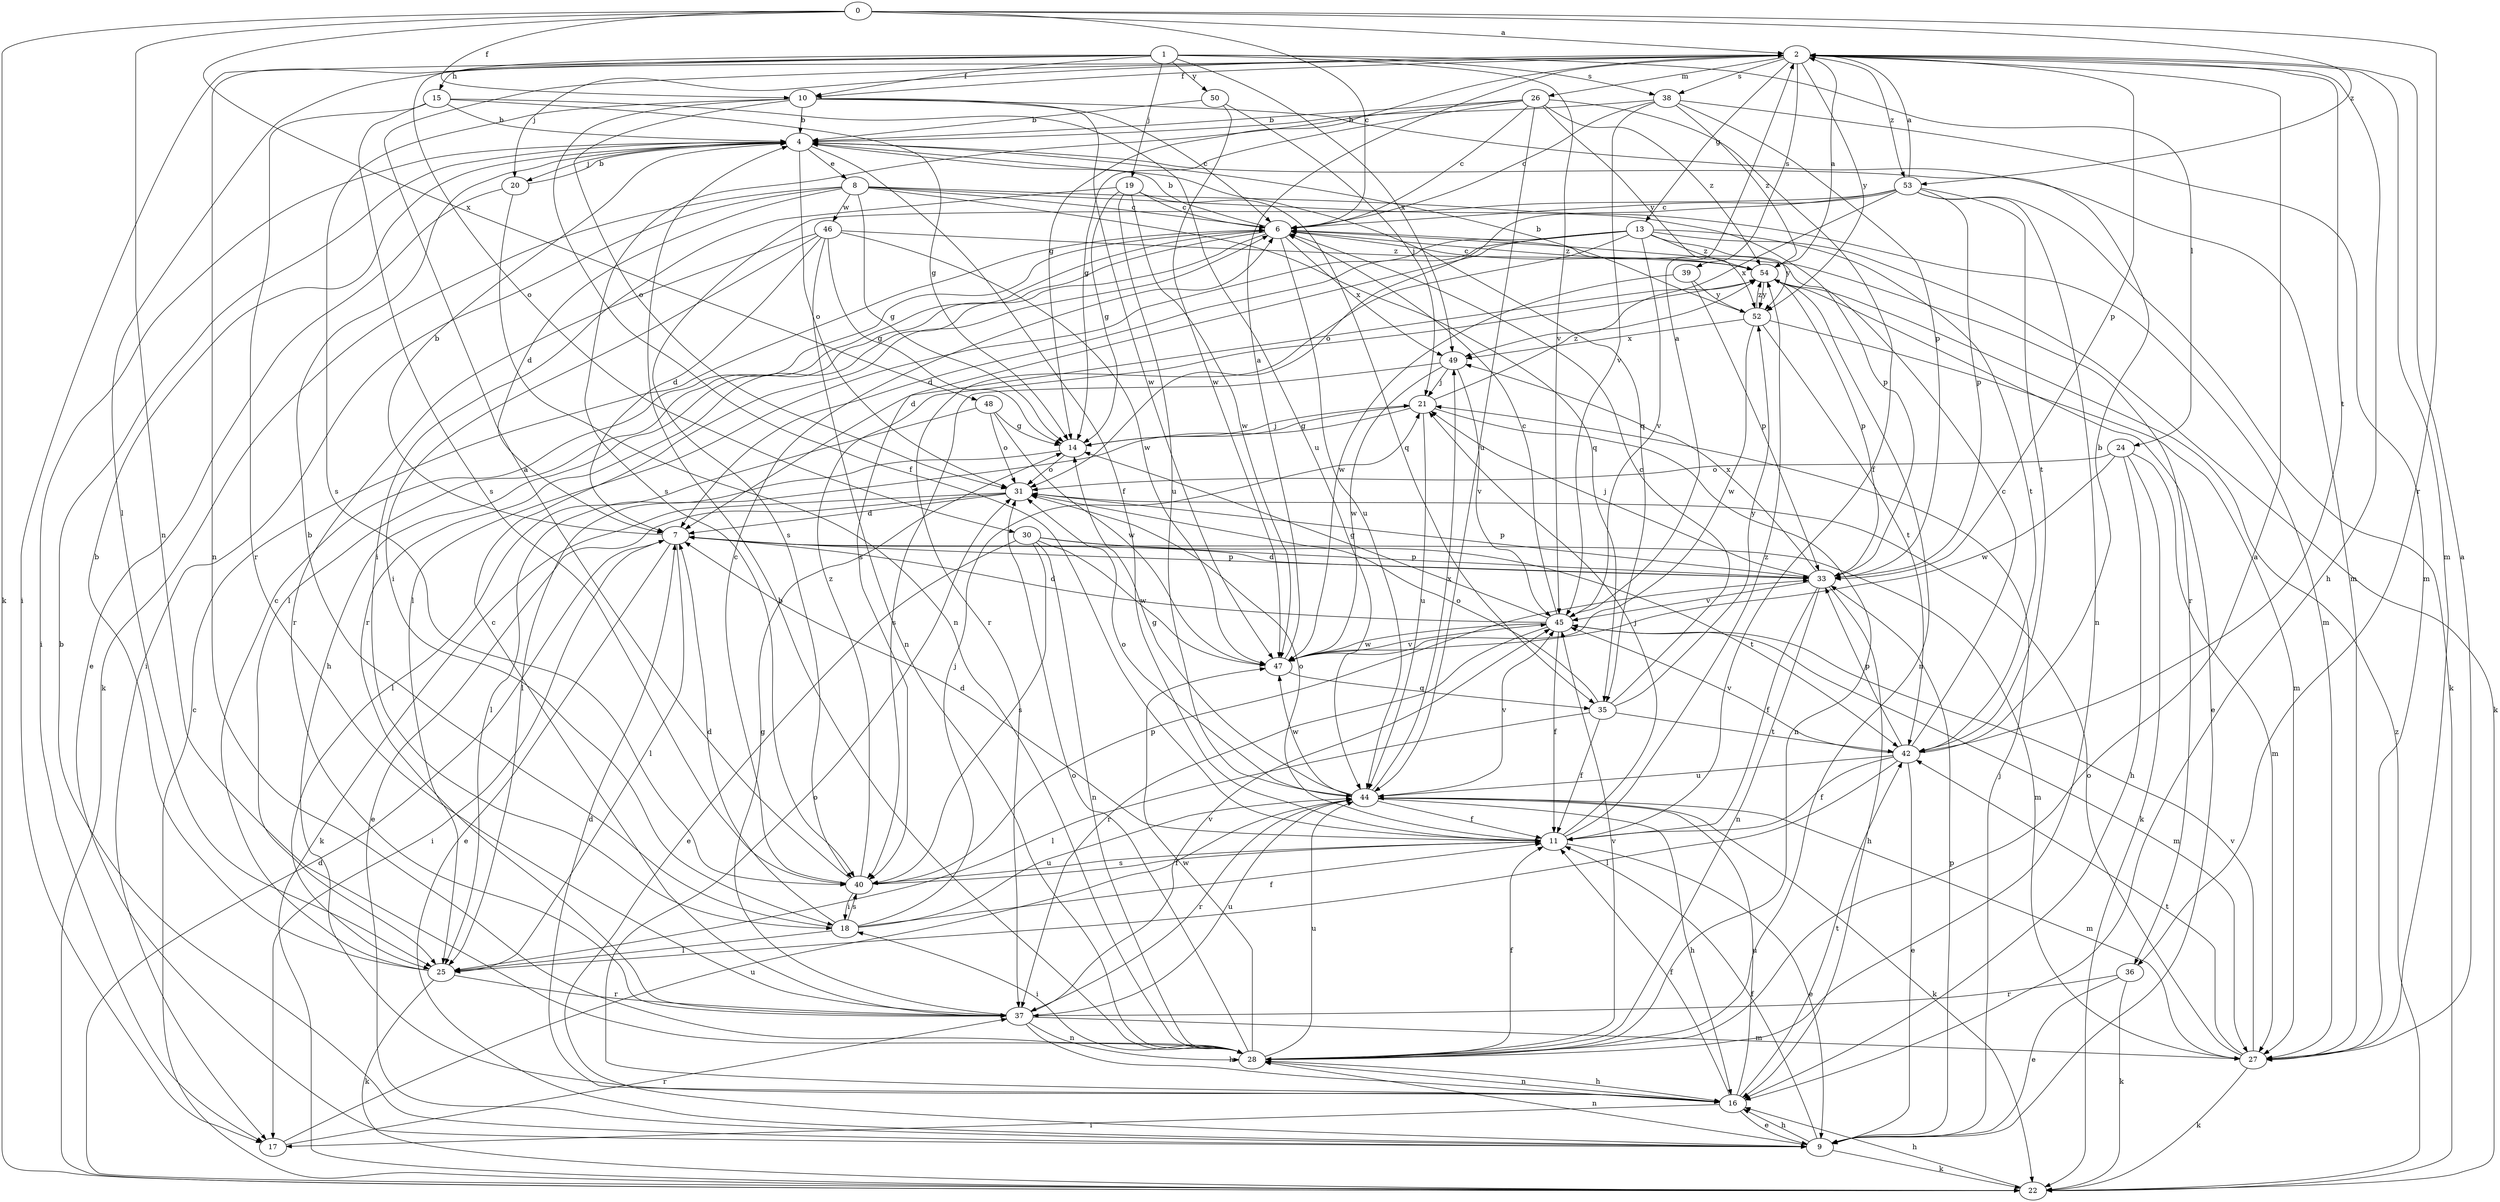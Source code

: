 strict digraph  {
0;
1;
2;
4;
6;
7;
8;
9;
10;
11;
13;
14;
15;
16;
17;
18;
19;
20;
21;
22;
24;
25;
26;
27;
28;
30;
31;
33;
35;
36;
37;
38;
39;
40;
42;
44;
45;
46;
47;
48;
49;
50;
52;
53;
54;
0 -> 2  [label=a];
0 -> 6  [label=c];
0 -> 10  [label=f];
0 -> 22  [label=k];
0 -> 28  [label=n];
0 -> 36  [label=r];
0 -> 48  [label=x];
0 -> 53  [label=z];
1 -> 10  [label=f];
1 -> 15  [label=h];
1 -> 17  [label=i];
1 -> 19  [label=j];
1 -> 24  [label=l];
1 -> 28  [label=n];
1 -> 30  [label=o];
1 -> 38  [label=s];
1 -> 45  [label=v];
1 -> 49  [label=x];
1 -> 50  [label=y];
2 -> 10  [label=f];
2 -> 13  [label=g];
2 -> 14  [label=g];
2 -> 16  [label=h];
2 -> 20  [label=j];
2 -> 25  [label=l];
2 -> 26  [label=m];
2 -> 27  [label=m];
2 -> 33  [label=p];
2 -> 38  [label=s];
2 -> 39  [label=s];
2 -> 42  [label=t];
2 -> 52  [label=y];
2 -> 53  [label=z];
4 -> 8  [label=e];
4 -> 11  [label=f];
4 -> 17  [label=i];
4 -> 20  [label=j];
4 -> 31  [label=o];
4 -> 35  [label=q];
6 -> 4  [label=b];
6 -> 16  [label=h];
6 -> 25  [label=l];
6 -> 36  [label=r];
6 -> 37  [label=r];
6 -> 44  [label=u];
6 -> 49  [label=x];
6 -> 54  [label=z];
7 -> 4  [label=b];
7 -> 9  [label=e];
7 -> 17  [label=i];
7 -> 25  [label=l];
7 -> 27  [label=m];
7 -> 33  [label=p];
8 -> 6  [label=c];
8 -> 7  [label=d];
8 -> 14  [label=g];
8 -> 17  [label=i];
8 -> 22  [label=k];
8 -> 27  [label=m];
8 -> 33  [label=p];
8 -> 35  [label=q];
8 -> 46  [label=w];
9 -> 4  [label=b];
9 -> 11  [label=f];
9 -> 16  [label=h];
9 -> 21  [label=j];
9 -> 22  [label=k];
9 -> 28  [label=n];
9 -> 33  [label=p];
10 -> 4  [label=b];
10 -> 6  [label=c];
10 -> 11  [label=f];
10 -> 27  [label=m];
10 -> 31  [label=o];
10 -> 40  [label=s];
10 -> 47  [label=w];
11 -> 7  [label=d];
11 -> 9  [label=e];
11 -> 21  [label=j];
11 -> 31  [label=o];
11 -> 40  [label=s];
11 -> 54  [label=z];
13 -> 7  [label=d];
13 -> 22  [label=k];
13 -> 25  [label=l];
13 -> 37  [label=r];
13 -> 40  [label=s];
13 -> 42  [label=t];
13 -> 45  [label=v];
13 -> 52  [label=y];
13 -> 54  [label=z];
14 -> 21  [label=j];
14 -> 25  [label=l];
14 -> 31  [label=o];
15 -> 4  [label=b];
15 -> 14  [label=g];
15 -> 37  [label=r];
15 -> 40  [label=s];
15 -> 44  [label=u];
16 -> 7  [label=d];
16 -> 9  [label=e];
16 -> 11  [label=f];
16 -> 17  [label=i];
16 -> 28  [label=n];
16 -> 31  [label=o];
16 -> 42  [label=t];
16 -> 44  [label=u];
17 -> 37  [label=r];
17 -> 44  [label=u];
18 -> 4  [label=b];
18 -> 7  [label=d];
18 -> 11  [label=f];
18 -> 21  [label=j];
18 -> 25  [label=l];
18 -> 40  [label=s];
18 -> 44  [label=u];
19 -> 6  [label=c];
19 -> 14  [label=g];
19 -> 18  [label=i];
19 -> 35  [label=q];
19 -> 44  [label=u];
19 -> 47  [label=w];
20 -> 4  [label=b];
20 -> 9  [label=e];
20 -> 28  [label=n];
21 -> 14  [label=g];
21 -> 25  [label=l];
21 -> 28  [label=n];
21 -> 44  [label=u];
21 -> 54  [label=z];
22 -> 6  [label=c];
22 -> 7  [label=d];
22 -> 16  [label=h];
22 -> 54  [label=z];
24 -> 16  [label=h];
24 -> 22  [label=k];
24 -> 27  [label=m];
24 -> 31  [label=o];
24 -> 47  [label=w];
25 -> 4  [label=b];
25 -> 6  [label=c];
25 -> 22  [label=k];
25 -> 37  [label=r];
26 -> 4  [label=b];
26 -> 6  [label=c];
26 -> 11  [label=f];
26 -> 14  [label=g];
26 -> 40  [label=s];
26 -> 44  [label=u];
26 -> 52  [label=y];
26 -> 54  [label=z];
27 -> 2  [label=a];
27 -> 22  [label=k];
27 -> 31  [label=o];
27 -> 42  [label=t];
27 -> 45  [label=v];
28 -> 2  [label=a];
28 -> 4  [label=b];
28 -> 11  [label=f];
28 -> 16  [label=h];
28 -> 18  [label=i];
28 -> 31  [label=o];
28 -> 44  [label=u];
28 -> 45  [label=v];
28 -> 47  [label=w];
30 -> 9  [label=e];
30 -> 28  [label=n];
30 -> 33  [label=p];
30 -> 40  [label=s];
30 -> 42  [label=t];
30 -> 47  [label=w];
31 -> 7  [label=d];
31 -> 9  [label=e];
31 -> 22  [label=k];
31 -> 33  [label=p];
33 -> 7  [label=d];
33 -> 11  [label=f];
33 -> 16  [label=h];
33 -> 21  [label=j];
33 -> 28  [label=n];
33 -> 45  [label=v];
33 -> 49  [label=x];
35 -> 6  [label=c];
35 -> 11  [label=f];
35 -> 25  [label=l];
35 -> 31  [label=o];
35 -> 42  [label=t];
35 -> 52  [label=y];
36 -> 9  [label=e];
36 -> 22  [label=k];
36 -> 37  [label=r];
37 -> 6  [label=c];
37 -> 14  [label=g];
37 -> 16  [label=h];
37 -> 27  [label=m];
37 -> 28  [label=n];
37 -> 44  [label=u];
37 -> 45  [label=v];
38 -> 4  [label=b];
38 -> 6  [label=c];
38 -> 27  [label=m];
38 -> 33  [label=p];
38 -> 45  [label=v];
38 -> 54  [label=z];
39 -> 33  [label=p];
39 -> 47  [label=w];
39 -> 52  [label=y];
40 -> 2  [label=a];
40 -> 6  [label=c];
40 -> 11  [label=f];
40 -> 18  [label=i];
40 -> 33  [label=p];
40 -> 54  [label=z];
42 -> 4  [label=b];
42 -> 6  [label=c];
42 -> 9  [label=e];
42 -> 11  [label=f];
42 -> 25  [label=l];
42 -> 33  [label=p];
42 -> 44  [label=u];
42 -> 45  [label=v];
44 -> 11  [label=f];
44 -> 14  [label=g];
44 -> 16  [label=h];
44 -> 22  [label=k];
44 -> 27  [label=m];
44 -> 31  [label=o];
44 -> 37  [label=r];
44 -> 45  [label=v];
44 -> 47  [label=w];
44 -> 49  [label=x];
45 -> 2  [label=a];
45 -> 6  [label=c];
45 -> 7  [label=d];
45 -> 11  [label=f];
45 -> 14  [label=g];
45 -> 27  [label=m];
45 -> 37  [label=r];
45 -> 47  [label=w];
46 -> 7  [label=d];
46 -> 14  [label=g];
46 -> 18  [label=i];
46 -> 28  [label=n];
46 -> 37  [label=r];
46 -> 47  [label=w];
46 -> 54  [label=z];
47 -> 2  [label=a];
47 -> 35  [label=q];
47 -> 45  [label=v];
48 -> 14  [label=g];
48 -> 25  [label=l];
48 -> 31  [label=o];
48 -> 47  [label=w];
49 -> 21  [label=j];
49 -> 40  [label=s];
49 -> 45  [label=v];
49 -> 47  [label=w];
50 -> 4  [label=b];
50 -> 21  [label=j];
50 -> 47  [label=w];
52 -> 4  [label=b];
52 -> 27  [label=m];
52 -> 42  [label=t];
52 -> 47  [label=w];
52 -> 49  [label=x];
52 -> 54  [label=z];
53 -> 2  [label=a];
53 -> 6  [label=c];
53 -> 22  [label=k];
53 -> 28  [label=n];
53 -> 31  [label=o];
53 -> 33  [label=p];
53 -> 40  [label=s];
53 -> 42  [label=t];
53 -> 49  [label=x];
54 -> 2  [label=a];
54 -> 6  [label=c];
54 -> 7  [label=d];
54 -> 9  [label=e];
54 -> 28  [label=n];
54 -> 33  [label=p];
54 -> 52  [label=y];
}
